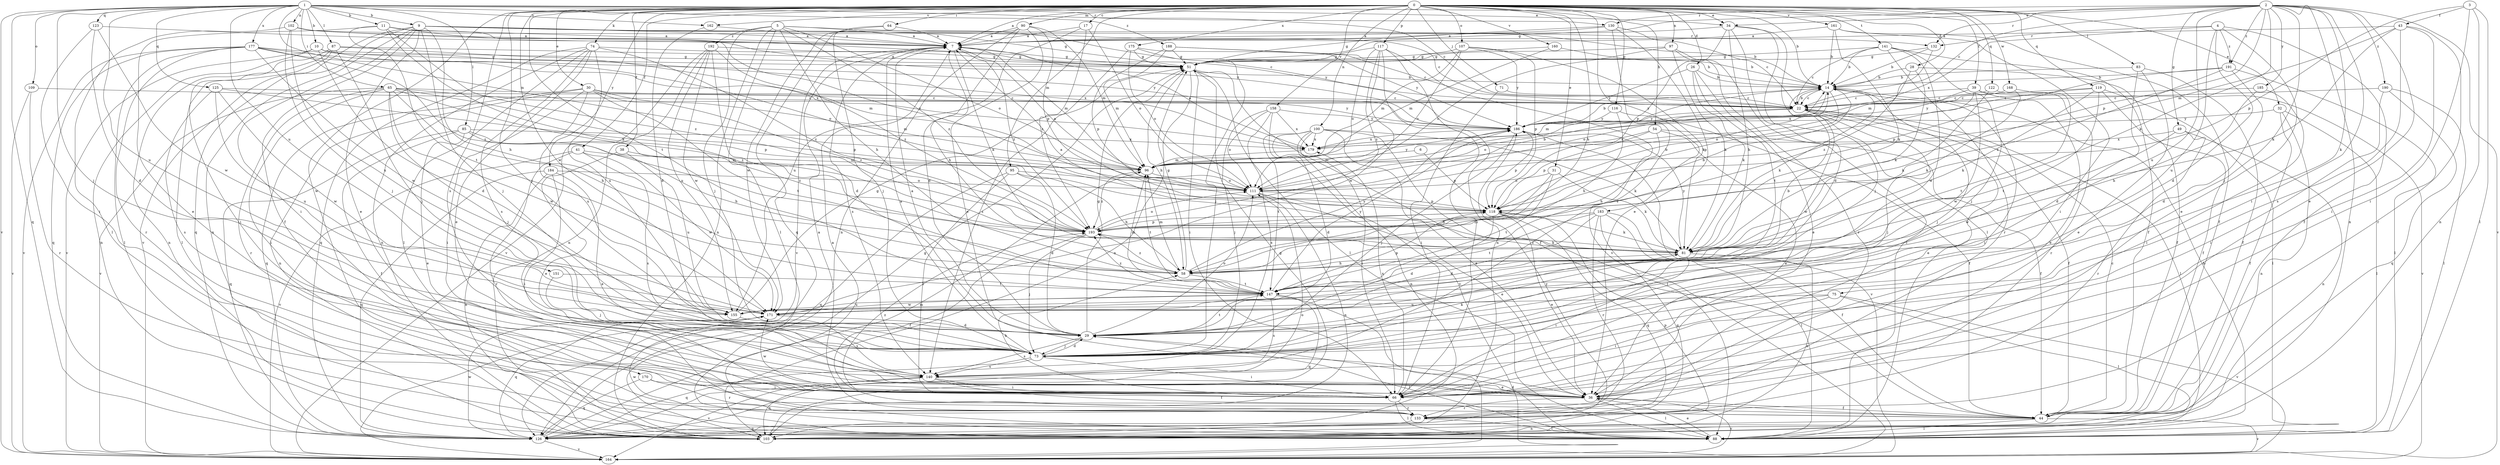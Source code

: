 strict digraph  {
0;
1;
2;
3;
4;
5;
6;
7;
9;
10;
11;
14;
17;
22;
26;
28;
29;
30;
31;
32;
34;
36;
38;
39;
41;
43;
44;
49;
51;
54;
58;
64;
65;
66;
71;
73;
74;
75;
81;
83;
85;
87;
88;
90;
95;
96;
97;
100;
102;
103;
107;
109;
111;
116;
117;
118;
119;
122;
123;
125;
126;
130;
132;
133;
140;
141;
147;
151;
155;
158;
160;
161;
162;
164;
168;
170;
171;
175;
177;
179;
183;
184;
185;
186;
188;
190;
191;
192;
193;
0 -> 7  [label=a];
0 -> 17  [label=c];
0 -> 26  [label=d];
0 -> 28  [label=d];
0 -> 30  [label=e];
0 -> 31  [label=e];
0 -> 32  [label=e];
0 -> 34  [label=e];
0 -> 38  [label=f];
0 -> 39  [label=f];
0 -> 41  [label=f];
0 -> 54  [label=h];
0 -> 58  [label=h];
0 -> 64  [label=i];
0 -> 71  [label=j];
0 -> 73  [label=j];
0 -> 74  [label=k];
0 -> 83  [label=l];
0 -> 90  [label=m];
0 -> 95  [label=m];
0 -> 97  [label=n];
0 -> 100  [label=n];
0 -> 107  [label=o];
0 -> 116  [label=p];
0 -> 117  [label=p];
0 -> 119  [label=q];
0 -> 122  [label=q];
0 -> 140  [label=s];
0 -> 141  [label=t];
0 -> 147  [label=t];
0 -> 158  [label=v];
0 -> 160  [label=v];
0 -> 161  [label=v];
0 -> 162  [label=v];
0 -> 168  [label=w];
0 -> 170  [label=w];
0 -> 171  [label=w];
0 -> 175  [label=x];
0 -> 183  [label=y];
0 -> 184  [label=y];
1 -> 9  [label=b];
1 -> 10  [label=b];
1 -> 11  [label=b];
1 -> 14  [label=b];
1 -> 22  [label=c];
1 -> 34  [label=e];
1 -> 65  [label=i];
1 -> 73  [label=j];
1 -> 85  [label=l];
1 -> 87  [label=l];
1 -> 96  [label=m];
1 -> 102  [label=n];
1 -> 109  [label=o];
1 -> 123  [label=q];
1 -> 125  [label=q];
1 -> 126  [label=q];
1 -> 130  [label=r];
1 -> 151  [label=u];
1 -> 155  [label=u];
1 -> 162  [label=v];
1 -> 164  [label=v];
1 -> 177  [label=x];
1 -> 188  [label=z];
2 -> 22  [label=c];
2 -> 34  [label=e];
2 -> 36  [label=e];
2 -> 49  [label=g];
2 -> 51  [label=g];
2 -> 66  [label=i];
2 -> 73  [label=j];
2 -> 75  [label=k];
2 -> 81  [label=k];
2 -> 103  [label=n];
2 -> 118  [label=p];
2 -> 130  [label=r];
2 -> 132  [label=r];
2 -> 155  [label=u];
2 -> 164  [label=v];
2 -> 185  [label=y];
2 -> 190  [label=z];
2 -> 191  [label=z];
3 -> 43  [label=f];
3 -> 66  [label=i];
3 -> 88  [label=l];
3 -> 103  [label=n];
3 -> 118  [label=p];
4 -> 29  [label=d];
4 -> 36  [label=e];
4 -> 44  [label=f];
4 -> 132  [label=r];
4 -> 155  [label=u];
4 -> 179  [label=x];
4 -> 191  [label=z];
5 -> 7  [label=a];
5 -> 58  [label=h];
5 -> 73  [label=j];
5 -> 88  [label=l];
5 -> 103  [label=n];
5 -> 111  [label=o];
5 -> 186  [label=y];
5 -> 192  [label=z];
5 -> 193  [label=z];
6 -> 96  [label=m];
6 -> 118  [label=p];
7 -> 51  [label=g];
7 -> 58  [label=h];
7 -> 81  [label=k];
7 -> 96  [label=m];
7 -> 140  [label=s];
7 -> 164  [label=v];
7 -> 193  [label=z];
9 -> 7  [label=a];
9 -> 22  [label=c];
9 -> 36  [label=e];
9 -> 44  [label=f];
9 -> 51  [label=g];
9 -> 58  [label=h];
9 -> 66  [label=i];
9 -> 73  [label=j];
9 -> 103  [label=n];
9 -> 126  [label=q];
9 -> 132  [label=r];
9 -> 164  [label=v];
10 -> 29  [label=d];
10 -> 51  [label=g];
10 -> 103  [label=n];
10 -> 111  [label=o];
10 -> 164  [label=v];
10 -> 179  [label=x];
11 -> 7  [label=a];
11 -> 22  [label=c];
11 -> 36  [label=e];
11 -> 81  [label=k];
11 -> 111  [label=o];
11 -> 147  [label=t];
11 -> 193  [label=z];
14 -> 22  [label=c];
14 -> 66  [label=i];
14 -> 73  [label=j];
14 -> 81  [label=k];
14 -> 96  [label=m];
14 -> 111  [label=o];
14 -> 118  [label=p];
17 -> 7  [label=a];
17 -> 111  [label=o];
17 -> 155  [label=u];
17 -> 193  [label=z];
22 -> 14  [label=b];
22 -> 36  [label=e];
22 -> 44  [label=f];
22 -> 73  [label=j];
22 -> 88  [label=l];
22 -> 111  [label=o];
22 -> 171  [label=w];
22 -> 186  [label=y];
26 -> 14  [label=b];
26 -> 36  [label=e];
26 -> 81  [label=k];
26 -> 147  [label=t];
26 -> 186  [label=y];
28 -> 14  [label=b];
28 -> 44  [label=f];
28 -> 81  [label=k];
28 -> 193  [label=z];
29 -> 7  [label=a];
29 -> 51  [label=g];
29 -> 73  [label=j];
29 -> 88  [label=l];
29 -> 111  [label=o];
29 -> 140  [label=s];
29 -> 147  [label=t];
30 -> 22  [label=c];
30 -> 66  [label=i];
30 -> 96  [label=m];
30 -> 103  [label=n];
30 -> 126  [label=q];
30 -> 147  [label=t];
30 -> 155  [label=u];
30 -> 193  [label=z];
31 -> 58  [label=h];
31 -> 81  [label=k];
31 -> 111  [label=o];
31 -> 147  [label=t];
32 -> 44  [label=f];
32 -> 88  [label=l];
32 -> 103  [label=n];
32 -> 186  [label=y];
34 -> 7  [label=a];
34 -> 29  [label=d];
34 -> 58  [label=h];
34 -> 73  [label=j];
34 -> 88  [label=l];
34 -> 118  [label=p];
36 -> 44  [label=f];
36 -> 88  [label=l];
36 -> 133  [label=r];
36 -> 164  [label=v];
38 -> 36  [label=e];
38 -> 96  [label=m];
38 -> 155  [label=u];
39 -> 22  [label=c];
39 -> 36  [label=e];
39 -> 111  [label=o];
39 -> 164  [label=v];
39 -> 171  [label=w];
39 -> 186  [label=y];
41 -> 96  [label=m];
41 -> 133  [label=r];
41 -> 140  [label=s];
41 -> 164  [label=v];
41 -> 171  [label=w];
43 -> 7  [label=a];
43 -> 66  [label=i];
43 -> 81  [label=k];
43 -> 96  [label=m];
43 -> 133  [label=r];
43 -> 140  [label=s];
44 -> 22  [label=c];
44 -> 88  [label=l];
44 -> 103  [label=n];
44 -> 164  [label=v];
49 -> 103  [label=n];
49 -> 133  [label=r];
49 -> 171  [label=w];
49 -> 179  [label=x];
51 -> 14  [label=b];
51 -> 44  [label=f];
51 -> 58  [label=h];
51 -> 66  [label=i];
51 -> 88  [label=l];
51 -> 103  [label=n];
54 -> 36  [label=e];
54 -> 44  [label=f];
54 -> 58  [label=h];
54 -> 118  [label=p];
54 -> 179  [label=x];
58 -> 51  [label=g];
58 -> 96  [label=m];
58 -> 147  [label=t];
58 -> 186  [label=y];
58 -> 193  [label=z];
64 -> 7  [label=a];
64 -> 73  [label=j];
64 -> 126  [label=q];
65 -> 22  [label=c];
65 -> 58  [label=h];
65 -> 66  [label=i];
65 -> 73  [label=j];
65 -> 118  [label=p];
65 -> 133  [label=r];
65 -> 164  [label=v];
65 -> 171  [label=w];
65 -> 186  [label=y];
65 -> 193  [label=z];
66 -> 58  [label=h];
66 -> 88  [label=l];
66 -> 133  [label=r];
66 -> 171  [label=w];
66 -> 179  [label=x];
66 -> 193  [label=z];
71 -> 22  [label=c];
71 -> 66  [label=i];
73 -> 7  [label=a];
73 -> 29  [label=d];
73 -> 66  [label=i];
73 -> 81  [label=k];
73 -> 126  [label=q];
73 -> 140  [label=s];
74 -> 36  [label=e];
74 -> 51  [label=g];
74 -> 88  [label=l];
74 -> 103  [label=n];
74 -> 126  [label=q];
74 -> 140  [label=s];
74 -> 155  [label=u];
74 -> 193  [label=z];
75 -> 66  [label=i];
75 -> 73  [label=j];
75 -> 88  [label=l];
75 -> 155  [label=u];
75 -> 164  [label=v];
81 -> 7  [label=a];
81 -> 58  [label=h];
81 -> 66  [label=i];
81 -> 103  [label=n];
81 -> 186  [label=y];
81 -> 193  [label=z];
83 -> 14  [label=b];
83 -> 29  [label=d];
83 -> 36  [label=e];
83 -> 44  [label=f];
85 -> 36  [label=e];
85 -> 44  [label=f];
85 -> 58  [label=h];
85 -> 126  [label=q];
85 -> 179  [label=x];
85 -> 193  [label=z];
87 -> 51  [label=g];
87 -> 66  [label=i];
87 -> 73  [label=j];
87 -> 88  [label=l];
87 -> 96  [label=m];
87 -> 103  [label=n];
88 -> 7  [label=a];
88 -> 14  [label=b];
88 -> 29  [label=d];
88 -> 36  [label=e];
88 -> 171  [label=w];
90 -> 7  [label=a];
90 -> 29  [label=d];
90 -> 36  [label=e];
90 -> 96  [label=m];
90 -> 103  [label=n];
90 -> 118  [label=p];
90 -> 171  [label=w];
95 -> 29  [label=d];
95 -> 58  [label=h];
95 -> 66  [label=i];
95 -> 111  [label=o];
95 -> 126  [label=q];
96 -> 111  [label=o];
96 -> 147  [label=t];
96 -> 186  [label=y];
96 -> 193  [label=z];
97 -> 51  [label=g];
97 -> 81  [label=k];
97 -> 88  [label=l];
97 -> 111  [label=o];
97 -> 133  [label=r];
100 -> 29  [label=d];
100 -> 36  [label=e];
100 -> 66  [label=i];
100 -> 81  [label=k];
100 -> 88  [label=l];
100 -> 103  [label=n];
100 -> 147  [label=t];
100 -> 179  [label=x];
102 -> 7  [label=a];
102 -> 14  [label=b];
102 -> 73  [label=j];
102 -> 88  [label=l];
102 -> 155  [label=u];
102 -> 186  [label=y];
103 -> 51  [label=g];
103 -> 118  [label=p];
107 -> 51  [label=g];
107 -> 81  [label=k];
107 -> 96  [label=m];
107 -> 111  [label=o];
107 -> 118  [label=p];
107 -> 186  [label=y];
109 -> 22  [label=c];
109 -> 133  [label=r];
109 -> 164  [label=v];
111 -> 7  [label=a];
111 -> 14  [label=b];
111 -> 36  [label=e];
111 -> 103  [label=n];
111 -> 118  [label=p];
116 -> 44  [label=f];
116 -> 58  [label=h];
116 -> 186  [label=y];
117 -> 51  [label=g];
117 -> 66  [label=i];
117 -> 103  [label=n];
117 -> 111  [label=o];
117 -> 164  [label=v];
117 -> 171  [label=w];
117 -> 193  [label=z];
118 -> 14  [label=b];
118 -> 29  [label=d];
118 -> 36  [label=e];
118 -> 81  [label=k];
118 -> 126  [label=q];
118 -> 193  [label=z];
119 -> 22  [label=c];
119 -> 44  [label=f];
119 -> 81  [label=k];
119 -> 88  [label=l];
119 -> 147  [label=t];
119 -> 179  [label=x];
122 -> 22  [label=c];
122 -> 81  [label=k];
122 -> 133  [label=r];
123 -> 7  [label=a];
123 -> 29  [label=d];
123 -> 66  [label=i];
123 -> 171  [label=w];
125 -> 22  [label=c];
125 -> 118  [label=p];
125 -> 140  [label=s];
125 -> 155  [label=u];
125 -> 171  [label=w];
126 -> 51  [label=g];
126 -> 96  [label=m];
126 -> 111  [label=o];
126 -> 164  [label=v];
126 -> 171  [label=w];
126 -> 186  [label=y];
130 -> 7  [label=a];
130 -> 22  [label=c];
130 -> 36  [label=e];
130 -> 51  [label=g];
130 -> 140  [label=s];
132 -> 14  [label=b];
132 -> 51  [label=g];
132 -> 96  [label=m];
133 -> 7  [label=a];
133 -> 88  [label=l];
133 -> 126  [label=q];
140 -> 36  [label=e];
140 -> 44  [label=f];
140 -> 66  [label=i];
140 -> 103  [label=n];
140 -> 164  [label=v];
141 -> 14  [label=b];
141 -> 22  [label=c];
141 -> 44  [label=f];
141 -> 51  [label=g];
141 -> 73  [label=j];
141 -> 133  [label=r];
141 -> 171  [label=w];
147 -> 14  [label=b];
147 -> 96  [label=m];
147 -> 118  [label=p];
147 -> 126  [label=q];
147 -> 140  [label=s];
147 -> 155  [label=u];
147 -> 164  [label=v];
147 -> 171  [label=w];
147 -> 186  [label=y];
147 -> 193  [label=z];
151 -> 73  [label=j];
151 -> 147  [label=t];
155 -> 51  [label=g];
155 -> 140  [label=s];
158 -> 73  [label=j];
158 -> 111  [label=o];
158 -> 140  [label=s];
158 -> 164  [label=v];
158 -> 179  [label=x];
158 -> 186  [label=y];
160 -> 14  [label=b];
160 -> 51  [label=g];
160 -> 96  [label=m];
161 -> 7  [label=a];
161 -> 14  [label=b];
161 -> 44  [label=f];
161 -> 66  [label=i];
161 -> 81  [label=k];
162 -> 7  [label=a];
162 -> 29  [label=d];
168 -> 22  [label=c];
168 -> 81  [label=k];
168 -> 147  [label=t];
170 -> 66  [label=i];
170 -> 126  [label=q];
170 -> 133  [label=r];
171 -> 29  [label=d];
171 -> 126  [label=q];
175 -> 51  [label=g];
175 -> 73  [label=j];
175 -> 111  [label=o];
175 -> 140  [label=s];
175 -> 186  [label=y];
177 -> 51  [label=g];
177 -> 88  [label=l];
177 -> 126  [label=q];
177 -> 133  [label=r];
177 -> 164  [label=v];
177 -> 171  [label=w];
177 -> 179  [label=x];
177 -> 186  [label=y];
177 -> 193  [label=z];
179 -> 7  [label=a];
179 -> 96  [label=m];
183 -> 29  [label=d];
183 -> 44  [label=f];
183 -> 88  [label=l];
183 -> 126  [label=q];
183 -> 133  [label=r];
183 -> 147  [label=t];
183 -> 193  [label=z];
184 -> 36  [label=e];
184 -> 66  [label=i];
184 -> 103  [label=n];
184 -> 111  [label=o];
184 -> 126  [label=q];
185 -> 22  [label=c];
185 -> 58  [label=h];
185 -> 66  [label=i];
186 -> 14  [label=b];
186 -> 73  [label=j];
186 -> 118  [label=p];
186 -> 164  [label=v];
186 -> 179  [label=x];
188 -> 14  [label=b];
188 -> 22  [label=c];
188 -> 51  [label=g];
188 -> 96  [label=m];
188 -> 118  [label=p];
190 -> 22  [label=c];
190 -> 66  [label=i];
190 -> 88  [label=l];
190 -> 126  [label=q];
191 -> 14  [label=b];
191 -> 29  [label=d];
191 -> 88  [label=l];
191 -> 118  [label=p];
191 -> 193  [label=z];
192 -> 29  [label=d];
192 -> 51  [label=g];
192 -> 103  [label=n];
192 -> 155  [label=u];
192 -> 164  [label=v];
192 -> 171  [label=w];
192 -> 193  [label=z];
193 -> 14  [label=b];
193 -> 44  [label=f];
193 -> 73  [label=j];
193 -> 81  [label=k];
193 -> 111  [label=o];
193 -> 118  [label=p];
}
